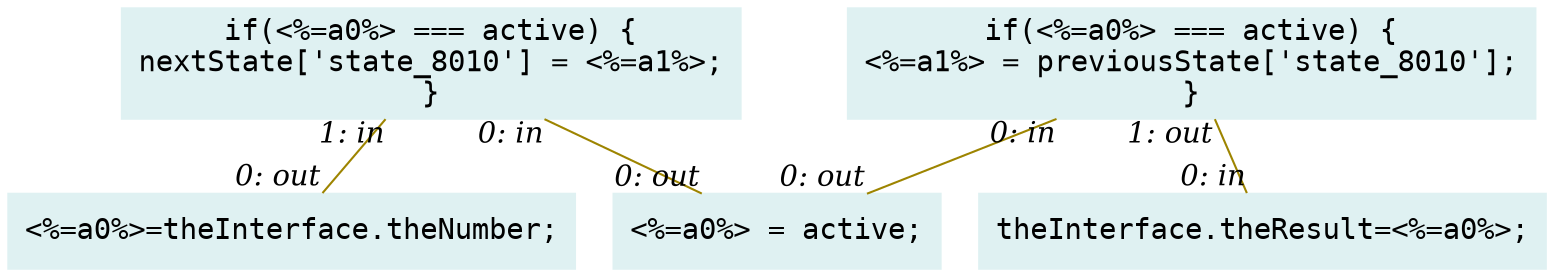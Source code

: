 digraph g{node_7978 [shape="box", style="filled", color="#dff1f2", fontname="Courier", label="<%=a0%>=theInterface.theNumber;
" ]
node_7980 [shape="box", style="filled", color="#dff1f2", fontname="Courier", label="theInterface.theResult=<%=a0%>;
" ]
node_8007 [shape="box", style="filled", color="#dff1f2", fontname="Courier", label="<%=a0%> = active;
" ]
node_8011 [shape="box", style="filled", color="#dff1f2", fontname="Courier", label="if(<%=a0%> === active) {
<%=a1%> = previousState['state_8010'];
}
" ]
node_8014 [shape="box", style="filled", color="#dff1f2", fontname="Courier", label="if(<%=a0%> === active) {
nextState['state_8010'] = <%=a1%>;
}
" ]
node_8011 -> node_8007 [dir=none, arrowHead=none, fontname="Times-Italic", arrowsize=1, color="#9d8400", label="",  headlabel="0: out", taillabel="0: in" ]
node_8014 -> node_8007 [dir=none, arrowHead=none, fontname="Times-Italic", arrowsize=1, color="#9d8400", label="",  headlabel="0: out", taillabel="0: in" ]
node_8014 -> node_7978 [dir=none, arrowHead=none, fontname="Times-Italic", arrowsize=1, color="#9d8400", label="",  headlabel="0: out", taillabel="1: in" ]
node_8011 -> node_7980 [dir=none, arrowHead=none, fontname="Times-Italic", arrowsize=1, color="#9d8400", label="",  headlabel="0: in", taillabel="1: out" ]
}
